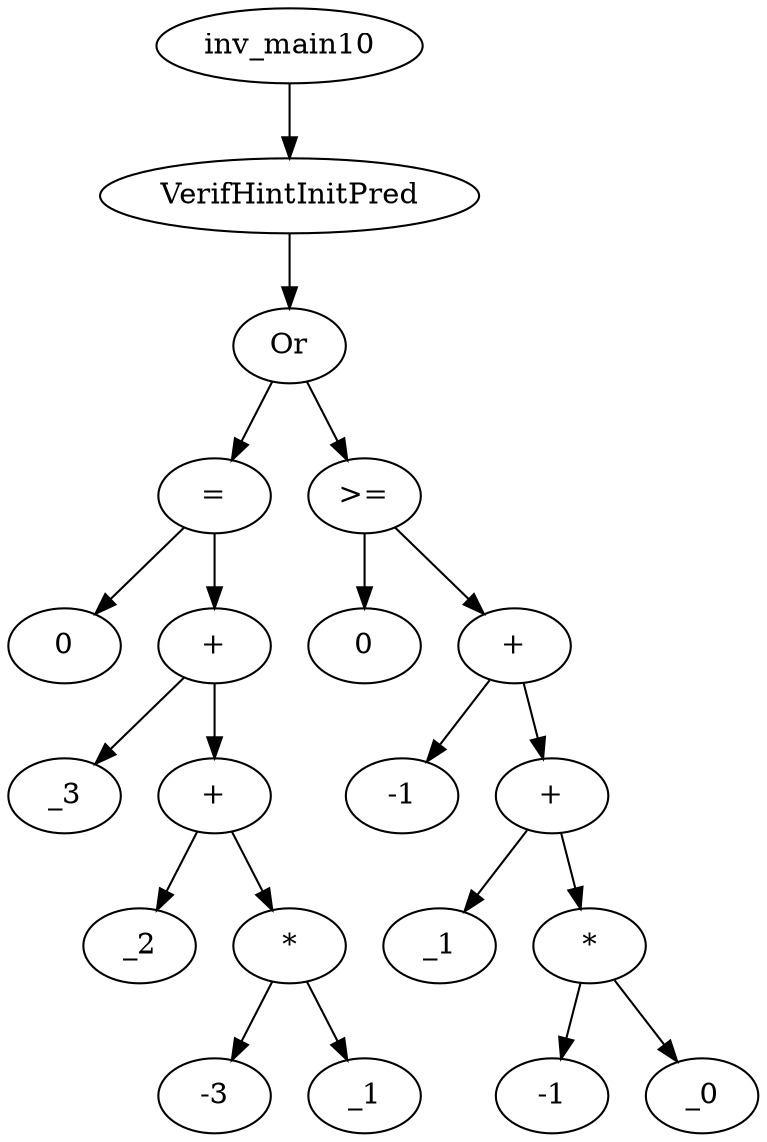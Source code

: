 digraph dag {
0 [label="inv_main10"];
1 [label="VerifHintInitPred"];
2 [label="Or"];
3 [label="="];
4 [label="0"];
5 [label="+"];
6 [label="_3"];
7 [label="+"];
8 [label="_2"];
9 [label="*"];
10 [label="-3"];
11 [label="_1"];
12 [label=">="];
13 [label="0"];
14 [label="+"];
15 [label="-1"];
16 [label="+"];
17 [label="_1"];
18 [label="*"];
19 [label="-1"];
20 [label="_0"];
0->1
1->2
2->3
2 -> 12
3->5
3 -> 4
5->7
5 -> 6
7->9
7 -> 8
9->11
9 -> 10
12->14
12 -> 13
14->16
14 -> 15
16->18
16 -> 17
18->20
18 -> 19
}

